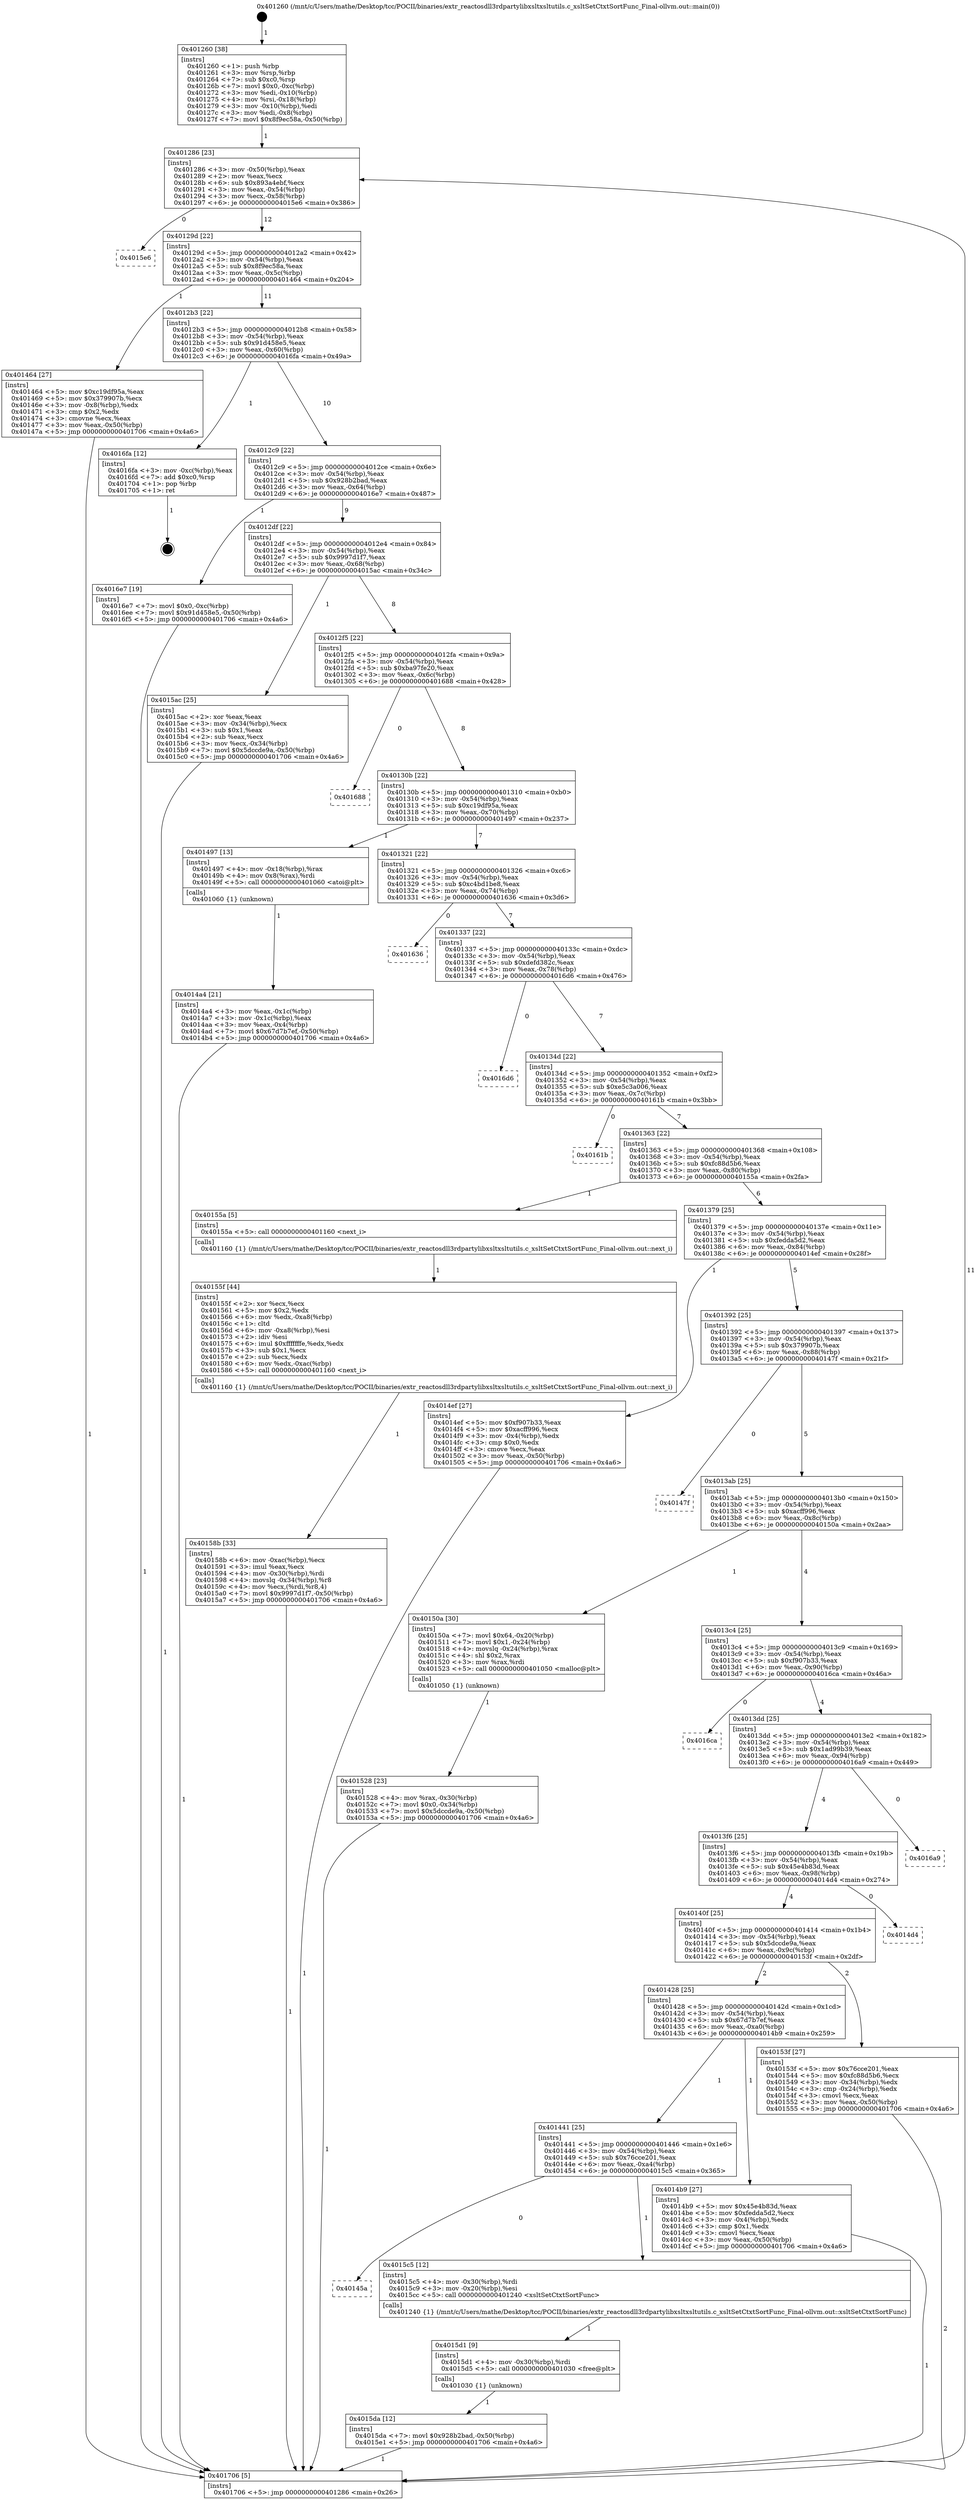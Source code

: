 digraph "0x401260" {
  label = "0x401260 (/mnt/c/Users/mathe/Desktop/tcc/POCII/binaries/extr_reactosdll3rdpartylibxsltxsltutils.c_xsltSetCtxtSortFunc_Final-ollvm.out::main(0))"
  labelloc = "t"
  node[shape=record]

  Entry [label="",width=0.3,height=0.3,shape=circle,fillcolor=black,style=filled]
  "0x401286" [label="{
     0x401286 [23]\l
     | [instrs]\l
     &nbsp;&nbsp;0x401286 \<+3\>: mov -0x50(%rbp),%eax\l
     &nbsp;&nbsp;0x401289 \<+2\>: mov %eax,%ecx\l
     &nbsp;&nbsp;0x40128b \<+6\>: sub $0x893a4ebf,%ecx\l
     &nbsp;&nbsp;0x401291 \<+3\>: mov %eax,-0x54(%rbp)\l
     &nbsp;&nbsp;0x401294 \<+3\>: mov %ecx,-0x58(%rbp)\l
     &nbsp;&nbsp;0x401297 \<+6\>: je 00000000004015e6 \<main+0x386\>\l
  }"]
  "0x4015e6" [label="{
     0x4015e6\l
  }", style=dashed]
  "0x40129d" [label="{
     0x40129d [22]\l
     | [instrs]\l
     &nbsp;&nbsp;0x40129d \<+5\>: jmp 00000000004012a2 \<main+0x42\>\l
     &nbsp;&nbsp;0x4012a2 \<+3\>: mov -0x54(%rbp),%eax\l
     &nbsp;&nbsp;0x4012a5 \<+5\>: sub $0x8f9ec58a,%eax\l
     &nbsp;&nbsp;0x4012aa \<+3\>: mov %eax,-0x5c(%rbp)\l
     &nbsp;&nbsp;0x4012ad \<+6\>: je 0000000000401464 \<main+0x204\>\l
  }"]
  Exit [label="",width=0.3,height=0.3,shape=circle,fillcolor=black,style=filled,peripheries=2]
  "0x401464" [label="{
     0x401464 [27]\l
     | [instrs]\l
     &nbsp;&nbsp;0x401464 \<+5\>: mov $0xc19df95a,%eax\l
     &nbsp;&nbsp;0x401469 \<+5\>: mov $0x379907b,%ecx\l
     &nbsp;&nbsp;0x40146e \<+3\>: mov -0x8(%rbp),%edx\l
     &nbsp;&nbsp;0x401471 \<+3\>: cmp $0x2,%edx\l
     &nbsp;&nbsp;0x401474 \<+3\>: cmovne %ecx,%eax\l
     &nbsp;&nbsp;0x401477 \<+3\>: mov %eax,-0x50(%rbp)\l
     &nbsp;&nbsp;0x40147a \<+5\>: jmp 0000000000401706 \<main+0x4a6\>\l
  }"]
  "0x4012b3" [label="{
     0x4012b3 [22]\l
     | [instrs]\l
     &nbsp;&nbsp;0x4012b3 \<+5\>: jmp 00000000004012b8 \<main+0x58\>\l
     &nbsp;&nbsp;0x4012b8 \<+3\>: mov -0x54(%rbp),%eax\l
     &nbsp;&nbsp;0x4012bb \<+5\>: sub $0x91d458e5,%eax\l
     &nbsp;&nbsp;0x4012c0 \<+3\>: mov %eax,-0x60(%rbp)\l
     &nbsp;&nbsp;0x4012c3 \<+6\>: je 00000000004016fa \<main+0x49a\>\l
  }"]
  "0x401706" [label="{
     0x401706 [5]\l
     | [instrs]\l
     &nbsp;&nbsp;0x401706 \<+5\>: jmp 0000000000401286 \<main+0x26\>\l
  }"]
  "0x401260" [label="{
     0x401260 [38]\l
     | [instrs]\l
     &nbsp;&nbsp;0x401260 \<+1\>: push %rbp\l
     &nbsp;&nbsp;0x401261 \<+3\>: mov %rsp,%rbp\l
     &nbsp;&nbsp;0x401264 \<+7\>: sub $0xc0,%rsp\l
     &nbsp;&nbsp;0x40126b \<+7\>: movl $0x0,-0xc(%rbp)\l
     &nbsp;&nbsp;0x401272 \<+3\>: mov %edi,-0x10(%rbp)\l
     &nbsp;&nbsp;0x401275 \<+4\>: mov %rsi,-0x18(%rbp)\l
     &nbsp;&nbsp;0x401279 \<+3\>: mov -0x10(%rbp),%edi\l
     &nbsp;&nbsp;0x40127c \<+3\>: mov %edi,-0x8(%rbp)\l
     &nbsp;&nbsp;0x40127f \<+7\>: movl $0x8f9ec58a,-0x50(%rbp)\l
  }"]
  "0x4015da" [label="{
     0x4015da [12]\l
     | [instrs]\l
     &nbsp;&nbsp;0x4015da \<+7\>: movl $0x928b2bad,-0x50(%rbp)\l
     &nbsp;&nbsp;0x4015e1 \<+5\>: jmp 0000000000401706 \<main+0x4a6\>\l
  }"]
  "0x4016fa" [label="{
     0x4016fa [12]\l
     | [instrs]\l
     &nbsp;&nbsp;0x4016fa \<+3\>: mov -0xc(%rbp),%eax\l
     &nbsp;&nbsp;0x4016fd \<+7\>: add $0xc0,%rsp\l
     &nbsp;&nbsp;0x401704 \<+1\>: pop %rbp\l
     &nbsp;&nbsp;0x401705 \<+1\>: ret\l
  }"]
  "0x4012c9" [label="{
     0x4012c9 [22]\l
     | [instrs]\l
     &nbsp;&nbsp;0x4012c9 \<+5\>: jmp 00000000004012ce \<main+0x6e\>\l
     &nbsp;&nbsp;0x4012ce \<+3\>: mov -0x54(%rbp),%eax\l
     &nbsp;&nbsp;0x4012d1 \<+5\>: sub $0x928b2bad,%eax\l
     &nbsp;&nbsp;0x4012d6 \<+3\>: mov %eax,-0x64(%rbp)\l
     &nbsp;&nbsp;0x4012d9 \<+6\>: je 00000000004016e7 \<main+0x487\>\l
  }"]
  "0x4015d1" [label="{
     0x4015d1 [9]\l
     | [instrs]\l
     &nbsp;&nbsp;0x4015d1 \<+4\>: mov -0x30(%rbp),%rdi\l
     &nbsp;&nbsp;0x4015d5 \<+5\>: call 0000000000401030 \<free@plt\>\l
     | [calls]\l
     &nbsp;&nbsp;0x401030 \{1\} (unknown)\l
  }"]
  "0x4016e7" [label="{
     0x4016e7 [19]\l
     | [instrs]\l
     &nbsp;&nbsp;0x4016e7 \<+7\>: movl $0x0,-0xc(%rbp)\l
     &nbsp;&nbsp;0x4016ee \<+7\>: movl $0x91d458e5,-0x50(%rbp)\l
     &nbsp;&nbsp;0x4016f5 \<+5\>: jmp 0000000000401706 \<main+0x4a6\>\l
  }"]
  "0x4012df" [label="{
     0x4012df [22]\l
     | [instrs]\l
     &nbsp;&nbsp;0x4012df \<+5\>: jmp 00000000004012e4 \<main+0x84\>\l
     &nbsp;&nbsp;0x4012e4 \<+3\>: mov -0x54(%rbp),%eax\l
     &nbsp;&nbsp;0x4012e7 \<+5\>: sub $0x9997d1f7,%eax\l
     &nbsp;&nbsp;0x4012ec \<+3\>: mov %eax,-0x68(%rbp)\l
     &nbsp;&nbsp;0x4012ef \<+6\>: je 00000000004015ac \<main+0x34c\>\l
  }"]
  "0x40145a" [label="{
     0x40145a\l
  }", style=dashed]
  "0x4015ac" [label="{
     0x4015ac [25]\l
     | [instrs]\l
     &nbsp;&nbsp;0x4015ac \<+2\>: xor %eax,%eax\l
     &nbsp;&nbsp;0x4015ae \<+3\>: mov -0x34(%rbp),%ecx\l
     &nbsp;&nbsp;0x4015b1 \<+3\>: sub $0x1,%eax\l
     &nbsp;&nbsp;0x4015b4 \<+2\>: sub %eax,%ecx\l
     &nbsp;&nbsp;0x4015b6 \<+3\>: mov %ecx,-0x34(%rbp)\l
     &nbsp;&nbsp;0x4015b9 \<+7\>: movl $0x5dccde9a,-0x50(%rbp)\l
     &nbsp;&nbsp;0x4015c0 \<+5\>: jmp 0000000000401706 \<main+0x4a6\>\l
  }"]
  "0x4012f5" [label="{
     0x4012f5 [22]\l
     | [instrs]\l
     &nbsp;&nbsp;0x4012f5 \<+5\>: jmp 00000000004012fa \<main+0x9a\>\l
     &nbsp;&nbsp;0x4012fa \<+3\>: mov -0x54(%rbp),%eax\l
     &nbsp;&nbsp;0x4012fd \<+5\>: sub $0xba97fe20,%eax\l
     &nbsp;&nbsp;0x401302 \<+3\>: mov %eax,-0x6c(%rbp)\l
     &nbsp;&nbsp;0x401305 \<+6\>: je 0000000000401688 \<main+0x428\>\l
  }"]
  "0x4015c5" [label="{
     0x4015c5 [12]\l
     | [instrs]\l
     &nbsp;&nbsp;0x4015c5 \<+4\>: mov -0x30(%rbp),%rdi\l
     &nbsp;&nbsp;0x4015c9 \<+3\>: mov -0x20(%rbp),%esi\l
     &nbsp;&nbsp;0x4015cc \<+5\>: call 0000000000401240 \<xsltSetCtxtSortFunc\>\l
     | [calls]\l
     &nbsp;&nbsp;0x401240 \{1\} (/mnt/c/Users/mathe/Desktop/tcc/POCII/binaries/extr_reactosdll3rdpartylibxsltxsltutils.c_xsltSetCtxtSortFunc_Final-ollvm.out::xsltSetCtxtSortFunc)\l
  }"]
  "0x401688" [label="{
     0x401688\l
  }", style=dashed]
  "0x40130b" [label="{
     0x40130b [22]\l
     | [instrs]\l
     &nbsp;&nbsp;0x40130b \<+5\>: jmp 0000000000401310 \<main+0xb0\>\l
     &nbsp;&nbsp;0x401310 \<+3\>: mov -0x54(%rbp),%eax\l
     &nbsp;&nbsp;0x401313 \<+5\>: sub $0xc19df95a,%eax\l
     &nbsp;&nbsp;0x401318 \<+3\>: mov %eax,-0x70(%rbp)\l
     &nbsp;&nbsp;0x40131b \<+6\>: je 0000000000401497 \<main+0x237\>\l
  }"]
  "0x40158b" [label="{
     0x40158b [33]\l
     | [instrs]\l
     &nbsp;&nbsp;0x40158b \<+6\>: mov -0xac(%rbp),%ecx\l
     &nbsp;&nbsp;0x401591 \<+3\>: imul %eax,%ecx\l
     &nbsp;&nbsp;0x401594 \<+4\>: mov -0x30(%rbp),%rdi\l
     &nbsp;&nbsp;0x401598 \<+4\>: movslq -0x34(%rbp),%r8\l
     &nbsp;&nbsp;0x40159c \<+4\>: mov %ecx,(%rdi,%r8,4)\l
     &nbsp;&nbsp;0x4015a0 \<+7\>: movl $0x9997d1f7,-0x50(%rbp)\l
     &nbsp;&nbsp;0x4015a7 \<+5\>: jmp 0000000000401706 \<main+0x4a6\>\l
  }"]
  "0x401497" [label="{
     0x401497 [13]\l
     | [instrs]\l
     &nbsp;&nbsp;0x401497 \<+4\>: mov -0x18(%rbp),%rax\l
     &nbsp;&nbsp;0x40149b \<+4\>: mov 0x8(%rax),%rdi\l
     &nbsp;&nbsp;0x40149f \<+5\>: call 0000000000401060 \<atoi@plt\>\l
     | [calls]\l
     &nbsp;&nbsp;0x401060 \{1\} (unknown)\l
  }"]
  "0x401321" [label="{
     0x401321 [22]\l
     | [instrs]\l
     &nbsp;&nbsp;0x401321 \<+5\>: jmp 0000000000401326 \<main+0xc6\>\l
     &nbsp;&nbsp;0x401326 \<+3\>: mov -0x54(%rbp),%eax\l
     &nbsp;&nbsp;0x401329 \<+5\>: sub $0xc4bd1be8,%eax\l
     &nbsp;&nbsp;0x40132e \<+3\>: mov %eax,-0x74(%rbp)\l
     &nbsp;&nbsp;0x401331 \<+6\>: je 0000000000401636 \<main+0x3d6\>\l
  }"]
  "0x4014a4" [label="{
     0x4014a4 [21]\l
     | [instrs]\l
     &nbsp;&nbsp;0x4014a4 \<+3\>: mov %eax,-0x1c(%rbp)\l
     &nbsp;&nbsp;0x4014a7 \<+3\>: mov -0x1c(%rbp),%eax\l
     &nbsp;&nbsp;0x4014aa \<+3\>: mov %eax,-0x4(%rbp)\l
     &nbsp;&nbsp;0x4014ad \<+7\>: movl $0x67d7b7ef,-0x50(%rbp)\l
     &nbsp;&nbsp;0x4014b4 \<+5\>: jmp 0000000000401706 \<main+0x4a6\>\l
  }"]
  "0x40155f" [label="{
     0x40155f [44]\l
     | [instrs]\l
     &nbsp;&nbsp;0x40155f \<+2\>: xor %ecx,%ecx\l
     &nbsp;&nbsp;0x401561 \<+5\>: mov $0x2,%edx\l
     &nbsp;&nbsp;0x401566 \<+6\>: mov %edx,-0xa8(%rbp)\l
     &nbsp;&nbsp;0x40156c \<+1\>: cltd\l
     &nbsp;&nbsp;0x40156d \<+6\>: mov -0xa8(%rbp),%esi\l
     &nbsp;&nbsp;0x401573 \<+2\>: idiv %esi\l
     &nbsp;&nbsp;0x401575 \<+6\>: imul $0xfffffffe,%edx,%edx\l
     &nbsp;&nbsp;0x40157b \<+3\>: sub $0x1,%ecx\l
     &nbsp;&nbsp;0x40157e \<+2\>: sub %ecx,%edx\l
     &nbsp;&nbsp;0x401580 \<+6\>: mov %edx,-0xac(%rbp)\l
     &nbsp;&nbsp;0x401586 \<+5\>: call 0000000000401160 \<next_i\>\l
     | [calls]\l
     &nbsp;&nbsp;0x401160 \{1\} (/mnt/c/Users/mathe/Desktop/tcc/POCII/binaries/extr_reactosdll3rdpartylibxsltxsltutils.c_xsltSetCtxtSortFunc_Final-ollvm.out::next_i)\l
  }"]
  "0x401636" [label="{
     0x401636\l
  }", style=dashed]
  "0x401337" [label="{
     0x401337 [22]\l
     | [instrs]\l
     &nbsp;&nbsp;0x401337 \<+5\>: jmp 000000000040133c \<main+0xdc\>\l
     &nbsp;&nbsp;0x40133c \<+3\>: mov -0x54(%rbp),%eax\l
     &nbsp;&nbsp;0x40133f \<+5\>: sub $0xdefd382c,%eax\l
     &nbsp;&nbsp;0x401344 \<+3\>: mov %eax,-0x78(%rbp)\l
     &nbsp;&nbsp;0x401347 \<+6\>: je 00000000004016d6 \<main+0x476\>\l
  }"]
  "0x401528" [label="{
     0x401528 [23]\l
     | [instrs]\l
     &nbsp;&nbsp;0x401528 \<+4\>: mov %rax,-0x30(%rbp)\l
     &nbsp;&nbsp;0x40152c \<+7\>: movl $0x0,-0x34(%rbp)\l
     &nbsp;&nbsp;0x401533 \<+7\>: movl $0x5dccde9a,-0x50(%rbp)\l
     &nbsp;&nbsp;0x40153a \<+5\>: jmp 0000000000401706 \<main+0x4a6\>\l
  }"]
  "0x4016d6" [label="{
     0x4016d6\l
  }", style=dashed]
  "0x40134d" [label="{
     0x40134d [22]\l
     | [instrs]\l
     &nbsp;&nbsp;0x40134d \<+5\>: jmp 0000000000401352 \<main+0xf2\>\l
     &nbsp;&nbsp;0x401352 \<+3\>: mov -0x54(%rbp),%eax\l
     &nbsp;&nbsp;0x401355 \<+5\>: sub $0xe5c3a006,%eax\l
     &nbsp;&nbsp;0x40135a \<+3\>: mov %eax,-0x7c(%rbp)\l
     &nbsp;&nbsp;0x40135d \<+6\>: je 000000000040161b \<main+0x3bb\>\l
  }"]
  "0x401441" [label="{
     0x401441 [25]\l
     | [instrs]\l
     &nbsp;&nbsp;0x401441 \<+5\>: jmp 0000000000401446 \<main+0x1e6\>\l
     &nbsp;&nbsp;0x401446 \<+3\>: mov -0x54(%rbp),%eax\l
     &nbsp;&nbsp;0x401449 \<+5\>: sub $0x76cce201,%eax\l
     &nbsp;&nbsp;0x40144e \<+6\>: mov %eax,-0xa4(%rbp)\l
     &nbsp;&nbsp;0x401454 \<+6\>: je 00000000004015c5 \<main+0x365\>\l
  }"]
  "0x40161b" [label="{
     0x40161b\l
  }", style=dashed]
  "0x401363" [label="{
     0x401363 [22]\l
     | [instrs]\l
     &nbsp;&nbsp;0x401363 \<+5\>: jmp 0000000000401368 \<main+0x108\>\l
     &nbsp;&nbsp;0x401368 \<+3\>: mov -0x54(%rbp),%eax\l
     &nbsp;&nbsp;0x40136b \<+5\>: sub $0xfc88d5b6,%eax\l
     &nbsp;&nbsp;0x401370 \<+3\>: mov %eax,-0x80(%rbp)\l
     &nbsp;&nbsp;0x401373 \<+6\>: je 000000000040155a \<main+0x2fa\>\l
  }"]
  "0x4014b9" [label="{
     0x4014b9 [27]\l
     | [instrs]\l
     &nbsp;&nbsp;0x4014b9 \<+5\>: mov $0x45e4b83d,%eax\l
     &nbsp;&nbsp;0x4014be \<+5\>: mov $0xfedda5d2,%ecx\l
     &nbsp;&nbsp;0x4014c3 \<+3\>: mov -0x4(%rbp),%edx\l
     &nbsp;&nbsp;0x4014c6 \<+3\>: cmp $0x1,%edx\l
     &nbsp;&nbsp;0x4014c9 \<+3\>: cmovl %ecx,%eax\l
     &nbsp;&nbsp;0x4014cc \<+3\>: mov %eax,-0x50(%rbp)\l
     &nbsp;&nbsp;0x4014cf \<+5\>: jmp 0000000000401706 \<main+0x4a6\>\l
  }"]
  "0x40155a" [label="{
     0x40155a [5]\l
     | [instrs]\l
     &nbsp;&nbsp;0x40155a \<+5\>: call 0000000000401160 \<next_i\>\l
     | [calls]\l
     &nbsp;&nbsp;0x401160 \{1\} (/mnt/c/Users/mathe/Desktop/tcc/POCII/binaries/extr_reactosdll3rdpartylibxsltxsltutils.c_xsltSetCtxtSortFunc_Final-ollvm.out::next_i)\l
  }"]
  "0x401379" [label="{
     0x401379 [25]\l
     | [instrs]\l
     &nbsp;&nbsp;0x401379 \<+5\>: jmp 000000000040137e \<main+0x11e\>\l
     &nbsp;&nbsp;0x40137e \<+3\>: mov -0x54(%rbp),%eax\l
     &nbsp;&nbsp;0x401381 \<+5\>: sub $0xfedda5d2,%eax\l
     &nbsp;&nbsp;0x401386 \<+6\>: mov %eax,-0x84(%rbp)\l
     &nbsp;&nbsp;0x40138c \<+6\>: je 00000000004014ef \<main+0x28f\>\l
  }"]
  "0x401428" [label="{
     0x401428 [25]\l
     | [instrs]\l
     &nbsp;&nbsp;0x401428 \<+5\>: jmp 000000000040142d \<main+0x1cd\>\l
     &nbsp;&nbsp;0x40142d \<+3\>: mov -0x54(%rbp),%eax\l
     &nbsp;&nbsp;0x401430 \<+5\>: sub $0x67d7b7ef,%eax\l
     &nbsp;&nbsp;0x401435 \<+6\>: mov %eax,-0xa0(%rbp)\l
     &nbsp;&nbsp;0x40143b \<+6\>: je 00000000004014b9 \<main+0x259\>\l
  }"]
  "0x4014ef" [label="{
     0x4014ef [27]\l
     | [instrs]\l
     &nbsp;&nbsp;0x4014ef \<+5\>: mov $0xf907b33,%eax\l
     &nbsp;&nbsp;0x4014f4 \<+5\>: mov $0xacff996,%ecx\l
     &nbsp;&nbsp;0x4014f9 \<+3\>: mov -0x4(%rbp),%edx\l
     &nbsp;&nbsp;0x4014fc \<+3\>: cmp $0x0,%edx\l
     &nbsp;&nbsp;0x4014ff \<+3\>: cmove %ecx,%eax\l
     &nbsp;&nbsp;0x401502 \<+3\>: mov %eax,-0x50(%rbp)\l
     &nbsp;&nbsp;0x401505 \<+5\>: jmp 0000000000401706 \<main+0x4a6\>\l
  }"]
  "0x401392" [label="{
     0x401392 [25]\l
     | [instrs]\l
     &nbsp;&nbsp;0x401392 \<+5\>: jmp 0000000000401397 \<main+0x137\>\l
     &nbsp;&nbsp;0x401397 \<+3\>: mov -0x54(%rbp),%eax\l
     &nbsp;&nbsp;0x40139a \<+5\>: sub $0x379907b,%eax\l
     &nbsp;&nbsp;0x40139f \<+6\>: mov %eax,-0x88(%rbp)\l
     &nbsp;&nbsp;0x4013a5 \<+6\>: je 000000000040147f \<main+0x21f\>\l
  }"]
  "0x40153f" [label="{
     0x40153f [27]\l
     | [instrs]\l
     &nbsp;&nbsp;0x40153f \<+5\>: mov $0x76cce201,%eax\l
     &nbsp;&nbsp;0x401544 \<+5\>: mov $0xfc88d5b6,%ecx\l
     &nbsp;&nbsp;0x401549 \<+3\>: mov -0x34(%rbp),%edx\l
     &nbsp;&nbsp;0x40154c \<+3\>: cmp -0x24(%rbp),%edx\l
     &nbsp;&nbsp;0x40154f \<+3\>: cmovl %ecx,%eax\l
     &nbsp;&nbsp;0x401552 \<+3\>: mov %eax,-0x50(%rbp)\l
     &nbsp;&nbsp;0x401555 \<+5\>: jmp 0000000000401706 \<main+0x4a6\>\l
  }"]
  "0x40147f" [label="{
     0x40147f\l
  }", style=dashed]
  "0x4013ab" [label="{
     0x4013ab [25]\l
     | [instrs]\l
     &nbsp;&nbsp;0x4013ab \<+5\>: jmp 00000000004013b0 \<main+0x150\>\l
     &nbsp;&nbsp;0x4013b0 \<+3\>: mov -0x54(%rbp),%eax\l
     &nbsp;&nbsp;0x4013b3 \<+5\>: sub $0xacff996,%eax\l
     &nbsp;&nbsp;0x4013b8 \<+6\>: mov %eax,-0x8c(%rbp)\l
     &nbsp;&nbsp;0x4013be \<+6\>: je 000000000040150a \<main+0x2aa\>\l
  }"]
  "0x40140f" [label="{
     0x40140f [25]\l
     | [instrs]\l
     &nbsp;&nbsp;0x40140f \<+5\>: jmp 0000000000401414 \<main+0x1b4\>\l
     &nbsp;&nbsp;0x401414 \<+3\>: mov -0x54(%rbp),%eax\l
     &nbsp;&nbsp;0x401417 \<+5\>: sub $0x5dccde9a,%eax\l
     &nbsp;&nbsp;0x40141c \<+6\>: mov %eax,-0x9c(%rbp)\l
     &nbsp;&nbsp;0x401422 \<+6\>: je 000000000040153f \<main+0x2df\>\l
  }"]
  "0x40150a" [label="{
     0x40150a [30]\l
     | [instrs]\l
     &nbsp;&nbsp;0x40150a \<+7\>: movl $0x64,-0x20(%rbp)\l
     &nbsp;&nbsp;0x401511 \<+7\>: movl $0x1,-0x24(%rbp)\l
     &nbsp;&nbsp;0x401518 \<+4\>: movslq -0x24(%rbp),%rax\l
     &nbsp;&nbsp;0x40151c \<+4\>: shl $0x2,%rax\l
     &nbsp;&nbsp;0x401520 \<+3\>: mov %rax,%rdi\l
     &nbsp;&nbsp;0x401523 \<+5\>: call 0000000000401050 \<malloc@plt\>\l
     | [calls]\l
     &nbsp;&nbsp;0x401050 \{1\} (unknown)\l
  }"]
  "0x4013c4" [label="{
     0x4013c4 [25]\l
     | [instrs]\l
     &nbsp;&nbsp;0x4013c4 \<+5\>: jmp 00000000004013c9 \<main+0x169\>\l
     &nbsp;&nbsp;0x4013c9 \<+3\>: mov -0x54(%rbp),%eax\l
     &nbsp;&nbsp;0x4013cc \<+5\>: sub $0xf907b33,%eax\l
     &nbsp;&nbsp;0x4013d1 \<+6\>: mov %eax,-0x90(%rbp)\l
     &nbsp;&nbsp;0x4013d7 \<+6\>: je 00000000004016ca \<main+0x46a\>\l
  }"]
  "0x4014d4" [label="{
     0x4014d4\l
  }", style=dashed]
  "0x4016ca" [label="{
     0x4016ca\l
  }", style=dashed]
  "0x4013dd" [label="{
     0x4013dd [25]\l
     | [instrs]\l
     &nbsp;&nbsp;0x4013dd \<+5\>: jmp 00000000004013e2 \<main+0x182\>\l
     &nbsp;&nbsp;0x4013e2 \<+3\>: mov -0x54(%rbp),%eax\l
     &nbsp;&nbsp;0x4013e5 \<+5\>: sub $0x1ad99b39,%eax\l
     &nbsp;&nbsp;0x4013ea \<+6\>: mov %eax,-0x94(%rbp)\l
     &nbsp;&nbsp;0x4013f0 \<+6\>: je 00000000004016a9 \<main+0x449\>\l
  }"]
  "0x4013f6" [label="{
     0x4013f6 [25]\l
     | [instrs]\l
     &nbsp;&nbsp;0x4013f6 \<+5\>: jmp 00000000004013fb \<main+0x19b\>\l
     &nbsp;&nbsp;0x4013fb \<+3\>: mov -0x54(%rbp),%eax\l
     &nbsp;&nbsp;0x4013fe \<+5\>: sub $0x45e4b83d,%eax\l
     &nbsp;&nbsp;0x401403 \<+6\>: mov %eax,-0x98(%rbp)\l
     &nbsp;&nbsp;0x401409 \<+6\>: je 00000000004014d4 \<main+0x274\>\l
  }"]
  "0x4016a9" [label="{
     0x4016a9\l
  }", style=dashed]
  Entry -> "0x401260" [label=" 1"]
  "0x401286" -> "0x4015e6" [label=" 0"]
  "0x401286" -> "0x40129d" [label=" 12"]
  "0x4016fa" -> Exit [label=" 1"]
  "0x40129d" -> "0x401464" [label=" 1"]
  "0x40129d" -> "0x4012b3" [label=" 11"]
  "0x401464" -> "0x401706" [label=" 1"]
  "0x401260" -> "0x401286" [label=" 1"]
  "0x401706" -> "0x401286" [label=" 11"]
  "0x4016e7" -> "0x401706" [label=" 1"]
  "0x4012b3" -> "0x4016fa" [label=" 1"]
  "0x4012b3" -> "0x4012c9" [label=" 10"]
  "0x4015da" -> "0x401706" [label=" 1"]
  "0x4012c9" -> "0x4016e7" [label=" 1"]
  "0x4012c9" -> "0x4012df" [label=" 9"]
  "0x4015d1" -> "0x4015da" [label=" 1"]
  "0x4012df" -> "0x4015ac" [label=" 1"]
  "0x4012df" -> "0x4012f5" [label=" 8"]
  "0x4015c5" -> "0x4015d1" [label=" 1"]
  "0x4012f5" -> "0x401688" [label=" 0"]
  "0x4012f5" -> "0x40130b" [label=" 8"]
  "0x401441" -> "0x40145a" [label=" 0"]
  "0x40130b" -> "0x401497" [label=" 1"]
  "0x40130b" -> "0x401321" [label=" 7"]
  "0x401497" -> "0x4014a4" [label=" 1"]
  "0x4014a4" -> "0x401706" [label=" 1"]
  "0x401441" -> "0x4015c5" [label=" 1"]
  "0x401321" -> "0x401636" [label=" 0"]
  "0x401321" -> "0x401337" [label=" 7"]
  "0x4015ac" -> "0x401706" [label=" 1"]
  "0x401337" -> "0x4016d6" [label=" 0"]
  "0x401337" -> "0x40134d" [label=" 7"]
  "0x40158b" -> "0x401706" [label=" 1"]
  "0x40134d" -> "0x40161b" [label=" 0"]
  "0x40134d" -> "0x401363" [label=" 7"]
  "0x40155f" -> "0x40158b" [label=" 1"]
  "0x401363" -> "0x40155a" [label=" 1"]
  "0x401363" -> "0x401379" [label=" 6"]
  "0x40155a" -> "0x40155f" [label=" 1"]
  "0x401379" -> "0x4014ef" [label=" 1"]
  "0x401379" -> "0x401392" [label=" 5"]
  "0x401528" -> "0x401706" [label=" 1"]
  "0x401392" -> "0x40147f" [label=" 0"]
  "0x401392" -> "0x4013ab" [label=" 5"]
  "0x40150a" -> "0x401528" [label=" 1"]
  "0x4013ab" -> "0x40150a" [label=" 1"]
  "0x4013ab" -> "0x4013c4" [label=" 4"]
  "0x4014b9" -> "0x401706" [label=" 1"]
  "0x4013c4" -> "0x4016ca" [label=" 0"]
  "0x4013c4" -> "0x4013dd" [label=" 4"]
  "0x401428" -> "0x401441" [label=" 1"]
  "0x4013dd" -> "0x4016a9" [label=" 0"]
  "0x4013dd" -> "0x4013f6" [label=" 4"]
  "0x401428" -> "0x4014b9" [label=" 1"]
  "0x4013f6" -> "0x4014d4" [label=" 0"]
  "0x4013f6" -> "0x40140f" [label=" 4"]
  "0x4014ef" -> "0x401706" [label=" 1"]
  "0x40140f" -> "0x40153f" [label=" 2"]
  "0x40140f" -> "0x401428" [label=" 2"]
  "0x40153f" -> "0x401706" [label=" 2"]
}
